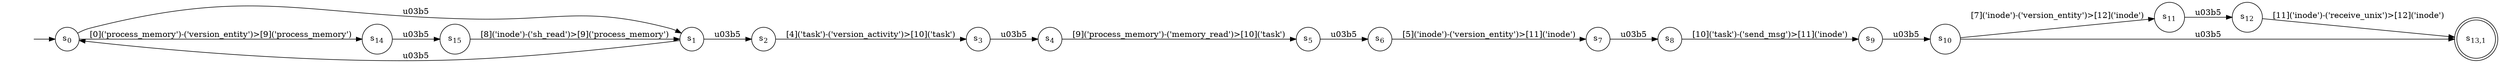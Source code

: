 digraph NFA {
    rankdir = LR;
    I [style = invis];
    I -> S0;
    S0 [label = <s<sub>0</sub>>, shape = circle];
    S1 [label = <s<sub>1</sub>>, shape = circle];
    S2 [label = <s<sub>2</sub>>, shape = circle];
    S3 [label = <s<sub>3</sub>>, shape = circle];
    S4 [label = <s<sub>4</sub>>, shape = circle];
    S5 [label = <s<sub>5</sub>>, shape = circle];
    S6 [label = <s<sub>6</sub>>, shape = circle];
    S7 [label = <s<sub>7</sub>>, shape = circle];
    S8 [label = <s<sub>8</sub>>, shape = circle];
    S9 [label = <s<sub>9</sub>>, shape = circle];
    S10 [label = <s<sub>10</sub>>, shape = circle];
    S11 [label = <s<sub>11</sub>>, shape = circle];
    S12 [label = <s<sub>12</sub>>, shape = circle];
    S13 [label = <s<sub>13,1</sub>>, shape = circle, peripheries = 2];
    S12 -> S13 [label = "[11]('inode')-('receive_unix')>[12]('inode')"];
    S11 -> S12 [label = "\u03b5"];
    S10 -> S11 [label = "[7]('inode')-('version_entity')>[12]('inode')"];
    S10 -> S13 [label = "\u03b5"];
    S9 -> S10 [label = "\u03b5"];
    S8 -> S9 [label = "[10]('task')-('send_msg')>[11]('inode')"];
    S7 -> S8 [label = "\u03b5"];
    S6 -> S7 [label = "[5]('inode')-('version_entity')>[11]('inode')"];
    S5 -> S6 [label = "\u03b5"];
    S4 -> S5 [label = "[9]('process_memory')-('memory_read')>[10]('task')"];
    S3 -> S4 [label = "\u03b5"];
    S2 -> S3 [label = "[4]('task')-('version_activity')>[10]('task')"];
    S1 -> S2 [label = "\u03b5"];
    S1 -> S0 [label = "\u03b5"];
    S0 -> S1 [label = "\u03b5"];
    S14 [label = <s<sub>14</sub>>, shape = circle];
    S15 [label = <s<sub>15</sub>>, shape = circle];
    S15 -> S1 [label = "[8]('inode')-('sh_read')>[9]('process_memory')"];
    S14 -> S15 [label = "\u03b5"];
    S0 -> S14 [label = "[0]('process_memory')-('version_entity')>[9]('process_memory')"];
}
